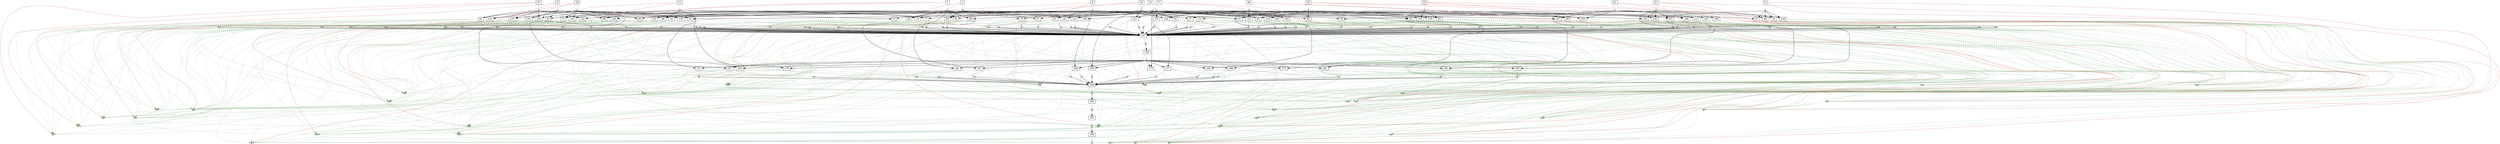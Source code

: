 strict digraph  {
	node [label="\N"];
	1	 [height=0,
		shape=rect,
		size=13.6,
		width=0];
	2	 [fillcolor=gray,
		height=0.1,
		label="",
		shape=rect,
		size=0,
		style=filled,
		width=0.1];
	1 -> 2	 [color=gray,
		size=12587998.0];
	201	 [fillcolor="#88bb88",
		height=0.1,
		label="",
		shape=rect,
		size=0,
		style=filled,
		width=0.1];
	1 -> 201	 [color="#dd7777",
		size=2858547.0,
		weight=0];
	202	 [fillcolor="#88bb88",
		height=0.1,
		label="",
		shape=rect,
		size=0,
		style=filled,
		width=0.1];
	1 -> 202	 [color="#dd7777",
		size=2858547.0,
		weight=0];
	33	 [height=0,
		shape=rect,
		size=10.62,
		width=0];
	2 -> 33	 [size=0];
	35	 [height=0,
		shape=rect,
		size=10.52,
		width=0];
	2 -> 35	 [size=0];
	37	 [height=0,
		shape=rect,
		size=10.6,
		width=0];
	2 -> 37	 [size=0];
	39	 [height=0,
		shape=rect,
		size=10.52,
		width=0];
	2 -> 39	 [size=0];
	59	 [height=0,
		shape=rect,
		size=10.46,
		width=0];
	2 -> 59	 [size=0];
	69	 [height=0,
		shape=rect,
		size=10.55,
		width=0];
	2 -> 69	 [size=0];
	75	 [height=0,
		shape=rect,
		size=10.55,
		width=0];
	2 -> 75	 [size=0];
	99	 [height=0,
		shape=rect,
		size=10.56,
		width=0];
	2 -> 99	 [size=0];
	139	 [height=0,
		shape=rect,
		size=10.51,
		width=0];
	2 -> 139	 [size=0];
	161	 [height=0,
		shape=rect,
		size=10.6,
		width=0];
	2 -> 161	 [size=0];
	3	 [height=0,
		shape=rect,
		size=13.59,
		width=0];
	4	 [fillcolor=gray,
		height=0.1,
		label="",
		shape=rect,
		size=0,
		style=filled,
		width=0.1];
	3 -> 4	 [color=gray,
		size=12547844.0];
	203	 [fillcolor="#88bb88",
		height=0.1,
		label="",
		shape=rect,
		size=0,
		style=filled,
		width=0.1];
	3 -> 203	 [color="#dd7777",
		size=2858547.0,
		weight=0];
	204	 [fillcolor="#88bb88",
		height=0.1,
		label="",
		shape=rect,
		size=0,
		style=filled,
		width=0.1];
	3 -> 204	 [color="#dd7777",
		size=2858547.0,
		weight=0];
	41	 [height=0,
		shape=rect,
		size=10.64,
		width=0];
	4 -> 41	 [size=0];
	43	 [height=0,
		shape=rect,
		size=10.63,
		width=0];
	4 -> 43	 [size=0];
	45	 [height=0,
		shape=rect,
		size=10.66,
		width=0];
	4 -> 45	 [size=0];
	53	 [height=0,
		shape=rect,
		size=10.48,
		width=0];
	4 -> 53	 [size=0];
	87	 [height=0,
		shape=rect,
		size=10.65,
		width=0];
	4 -> 87	 [size=0];
	101	 [height=0,
		shape=rect,
		size=10.64,
		width=0];
	4 -> 101	 [size=0];
	131	 [height=0,
		shape=rect,
		size=10.55,
		width=0];
	4 -> 131	 [size=0];
	163	 [height=0,
		shape=rect,
		size=10.55,
		width=0];
	4 -> 163	 [size=0];
	5	 [height=0,
		shape=rect,
		size=13.23,
		width=0];
	6	 [fillcolor=gray,
		height=0.1,
		label="",
		shape=rect,
		size=0,
		style=filled,
		width=0.1];
	5 -> 6	 [color=gray,
		size=12533558.0];
	205	 [fillcolor="#88bb88",
		height=0.1,
		label="",
		shape=rect,
		size=0,
		style=filled,
		width=0.1];
	5 -> 205	 [color="#dd7777",
		size=2858547.0,
		weight=0];
	206	 [fillcolor="#88bb88",
		height=0.1,
		label="",
		shape=rect,
		size=0,
		style=filled,
		width=0.1];
	5 -> 206	 [color="#dd7777",
		size=2858547.0,
		weight=0];
	47	 [height=0,
		shape=rect,
		size=10.59,
		width=0];
	6 -> 47	 [size=0];
	49	 [height=0,
		shape=rect,
		size=10.49,
		width=0];
	6 -> 49	 [size=0];
	51	 [height=0,
		shape=rect,
		size=10.56,
		width=0];
	6 -> 51	 [size=0];
	149	 [height=0,
		shape=rect,
		size=10.73,
		width=0];
	6 -> 149	 [size=0];
	165	 [height=0,
		shape=rect,
		size=10.64,
		width=0];
	6 -> 165	 [size=0];
	7	 [height=0,
		shape=rect,
		size=13.68,
		width=0];
	8	 [fillcolor=gray,
		height=0.1,
		label="",
		shape=rect,
		size=0,
		style=filled,
		width=0.1];
	7 -> 8	 [color=gray,
		size=12563212.0];
	207	 [fillcolor="#88bb88",
		height=0.1,
		label="",
		shape=rect,
		size=0,
		style=filled,
		width=0.1];
	7 -> 207	 [color="#dd7777",
		size=2858547.0,
		weight=0];
	208	 [fillcolor="#88bb88",
		height=0.1,
		label="",
		shape=rect,
		size=0,
		style=filled,
		width=0.1];
	7 -> 208	 [color="#dd7777",
		size=2858547.0,
		weight=0];
	8 -> 33	 [size=0];
	8 -> 53	 [size=0];
	55	 [height=0,
		shape=rect,
		size=10.55,
		width=0];
	8 -> 55	 [size=0];
	57	 [height=0,
		shape=rect,
		size=10.29,
		width=0];
	8 -> 57	 [size=0];
	89	 [height=0,
		shape=rect,
		size=10.55,
		width=0];
	8 -> 89	 [size=0];
	103	 [height=0,
		shape=rect,
		size=10.61,
		width=0];
	8 -> 103	 [size=0];
	141	 [height=0,
		shape=rect,
		size=10.68,
		width=0];
	8 -> 141	 [size=0];
	167	 [height=0,
		shape=rect,
		size=10.73,
		width=0];
	8 -> 167	 [size=0];
	9	 [height=0,
		shape=rect,
		size=13.43,
		width=0];
	10	 [fillcolor=gray,
		height=0.1,
		label="",
		shape=rect,
		size=0,
		style=filled,
		width=0.1];
	9 -> 10	 [color=gray,
		size=12585382.0];
	209	 [fillcolor="#88bb88",
		height=0.1,
		label="",
		shape=rect,
		size=0,
		style=filled,
		width=0.1];
	9 -> 209	 [color="#dd7777",
		size=2858547.0,
		weight=0];
	210	 [fillcolor="#88bb88",
		height=0.1,
		label="",
		shape=rect,
		size=0,
		style=filled,
		width=0.1];
	9 -> 210	 [color="#dd7777",
		size=2858547.0,
		weight=0];
	10 -> 59	 [size=0];
	61	 [height=0,
		shape=rect,
		size=10.65,
		width=0];
	10 -> 61	 [size=0];
	63	 [height=0,
		shape=rect,
		size=10.42,
		width=0];
	10 -> 63	 [size=0];
	65	 [height=0,
		shape=rect,
		size=10.49,
		width=0];
	10 -> 65	 [size=0];
	67	 [height=0,
		shape=rect,
		size=10.62,
		width=0];
	10 -> 67	 [size=0];
	111	 [height=0,
		shape=rect,
		size=10.67,
		width=0];
	10 -> 111	 [size=0];
	133	 [height=0,
		shape=rect,
		size=10.59,
		width=0];
	10 -> 133	 [size=0];
	143	 [height=0,
		shape=rect,
		size=10.46,
		width=0];
	10 -> 143	 [size=0];
	169	 [height=0,
		shape=rect,
		size=10.75,
		width=0];
	10 -> 169	 [size=0];
	11	 [height=0,
		shape=rect,
		size=13.73,
		width=0];
	12	 [fillcolor=gray,
		height=0.1,
		label="",
		shape=rect,
		size=0,
		style=filled,
		width=0.1];
	11 -> 12	 [color=gray,
		size=12550988.0];
	211	 [fillcolor="#88bb88",
		height=0.1,
		label="",
		shape=rect,
		size=0,
		style=filled,
		width=0.1];
	11 -> 211	 [color="#dd7777",
		size=2858547.0,
		weight=0];
	212	 [fillcolor="#88bb88",
		height=0.1,
		label="",
		shape=rect,
		size=0,
		style=filled,
		width=0.1];
	11 -> 212	 [color="#dd7777",
		size=2858547.0,
		weight=0];
	12 -> 35	 [size=0];
	12 -> 69	 [size=0];
	71	 [height=0,
		shape=rect,
		size=10.57,
		width=0];
	12 -> 71	 [size=0];
	73	 [height=0,
		shape=rect,
		size=10.42,
		width=0];
	12 -> 73	 [size=0];
	77	 [height=0,
		shape=rect,
		size=10.79,
		width=0];
	12 -> 77	 [size=0];
	113	 [height=0,
		shape=rect,
		size=10.51,
		width=0];
	12 -> 113	 [size=0];
	135	 [height=0,
		shape=rect,
		size=10.58,
		width=0];
	12 -> 135	 [size=0];
	171	 [height=0,
		shape=rect,
		size=10.87,
		width=0];
	12 -> 171	 [size=0];
	13	 [height=0,
		shape=rect,
		size=13.39,
		width=0];
	14	 [fillcolor=gray,
		height=0.1,
		label="",
		shape=rect,
		size=0,
		style=filled,
		width=0.1];
	13 -> 14	 [color=gray,
		size=12508624.0];
	213	 [fillcolor="#88bb88",
		height=0.1,
		label="",
		shape=rect,
		size=0,
		style=filled,
		width=0.1];
	13 -> 213	 [color="#dd7777",
		size=2858547.0,
		weight=0];
	214	 [fillcolor="#88bb88",
		height=0.1,
		label="",
		shape=rect,
		size=0,
		style=filled,
		width=0.1];
	13 -> 214	 [color="#dd7777",
		size=2858547.0,
		weight=0];
	14 -> 55	 [size=0];
	14 -> 75	 [size=0];
	14 -> 77	 [size=0];
	79	 [height=0,
		shape=rect,
		size=10.54,
		width=0];
	14 -> 79	 [size=0];
	81	 [height=0,
		shape=rect,
		size=10.81,
		width=0];
	14 -> 81	 [size=0];
	83	 [height=0,
		shape=rect,
		size=10.62,
		width=0];
	14 -> 83	 [size=0];
	105	 [height=0,
		shape=rect,
		size=10.61,
		width=0];
	14 -> 105	 [size=0];
	121	 [height=0,
		shape=rect,
		size=10.57,
		width=0];
	14 -> 121	 [size=0];
	151	 [height=0,
		shape=rect,
		size=10.54,
		width=0];
	14 -> 151	 [size=0];
	173	 [height=0,
		shape=rect,
		size=10.77,
		width=0];
	14 -> 173	 [size=0];
	15	 [height=0,
		shape=rect,
		size=13.2,
		width=0];
	16	 [fillcolor=gray,
		height=0.1,
		label="",
		shape=rect,
		size=0,
		style=filled,
		width=0.1];
	15 -> 16	 [color=gray,
		size=12593792.0];
	215	 [fillcolor="#88bb88",
		height=0.1,
		label="",
		shape=rect,
		size=0,
		style=filled,
		width=0.1];
	15 -> 215	 [color="#dd7777",
		size=2858547.0,
		weight=0];
	216	 [fillcolor="#88bb88",
		height=0.1,
		label="",
		shape=rect,
		size=0,
		style=filled,
		width=0.1];
	15 -> 216	 [color="#dd7777",
		size=2858547.0,
		weight=0];
	16 -> 47	 [size=0];
	16 -> 63	 [size=0];
	16 -> 81	 [size=0];
	85	 [height=0,
		shape=rect,
		size=10.71,
		width=0];
	16 -> 85	 [size=0];
	123	 [height=0,
		shape=rect,
		size=10.62,
		width=0];
	16 -> 123	 [size=0];
	175	 [height=0,
		shape=rect,
		size=10.87,
		width=0];
	16 -> 175	 [size=0];
	17	 [height=0,
		shape=rect,
		size=13.73,
		width=0];
	18	 [fillcolor=gray,
		height=0.1,
		label="",
		shape=rect,
		size=0,
		style=filled,
		width=0.1];
	17 -> 18	 [color=gray,
		size=12522808.0];
	217	 [fillcolor="#88bb88",
		height=0.1,
		label="",
		shape=rect,
		size=0,
		style=filled,
		width=0.1];
	17 -> 217	 [color="#dd7777",
		size=2858547.0,
		weight=0];
	218	 [fillcolor="#88bb88",
		height=0.1,
		label="",
		shape=rect,
		size=0,
		style=filled,
		width=0.1];
	17 -> 218	 [color="#dd7777",
		size=2858547.0,
		weight=0];
	18 -> 37	 [size=0];
	18 -> 41	 [size=0];
	18 -> 87	 [size=0];
	18 -> 89	 [size=0];
	91	 [height=0,
		shape=rect,
		size=10.83,
		width=0];
	18 -> 91	 [size=0];
	93	 [height=0,
		shape=rect,
		size=10.58,
		width=0];
	18 -> 93	 [size=0];
	95	 [height=0,
		shape=rect,
		size=10.49,
		width=0];
	18 -> 95	 [size=0];
	97	 [height=0,
		shape=rect,
		size=10.62,
		width=0];
	18 -> 97	 [size=0];
	115	 [height=0,
		shape=rect,
		size=10.71,
		width=0];
	18 -> 115	 [size=0];
	145	 [height=0,
		shape=rect,
		size=10.71,
		width=0];
	18 -> 145	 [size=0];
	177	 [height=0,
		shape=rect,
		size=10.69,
		width=0];
	18 -> 177	 [size=0];
	19	 [height=0,
		shape=rect,
		size=13.28,
		width=0];
	20	 [fillcolor=gray,
		height=0.1,
		label="",
		shape=rect,
		size=0,
		style=filled,
		width=0.1];
	19 -> 20	 [color=gray,
		size=12508396.0];
	219	 [fillcolor="#88bb88",
		height=0.1,
		label="",
		shape=rect,
		size=0,
		style=filled,
		width=0.1];
	19 -> 219	 [color="#dd7777",
		size=2858547.0,
		weight=0];
	220	 [fillcolor="#88bb88",
		height=0.1,
		label="",
		shape=rect,
		size=0,
		style=filled,
		width=0.1];
	19 -> 220	 [color="#dd7777",
		size=2858547.0,
		weight=0];
	20 -> 65	 [size=0];
	20 -> 71	 [size=0];
	20 -> 99	 [size=0];
	20 -> 101	 [size=0];
	20 -> 103	 [size=0];
	125	 [height=0,
		shape=rect,
		size=10.71,
		width=0];
	20 -> 125	 [size=0];
	137	 [height=0,
		shape=rect,
		size=10.45,
		width=0];
	20 -> 137	 [size=0];
	179	 [height=0,
		shape=rect,
		size=10.98,
		width=0];
	20 -> 179	 [size=0];
	21	 [height=0,
		shape=rect,
		size=13.09,
		width=0];
	22	 [fillcolor=gray,
		height=0.1,
		label="",
		shape=rect,
		size=0,
		style=filled,
		width=0.1];
	21 -> 22	 [color=gray,
		size=12529720.0];
	221	 [fillcolor="#88bb88",
		height=0.1,
		label="",
		shape=rect,
		size=0,
		style=filled,
		width=0.1];
	21 -> 221	 [color="#dd7777",
		size=2858547.0,
		weight=0];
	222	 [fillcolor="#88bb88",
		height=0.1,
		label="",
		shape=rect,
		size=0,
		style=filled,
		width=0.1];
	21 -> 222	 [color="#dd7777",
		size=2858547.0,
		weight=0];
	22 -> 49	 [size=0];
	22 -> 57	 [size=0];
	22 -> 105	 [size=0];
	107	 [height=0,
		shape=rect,
		size=10.52,
		width=0];
	22 -> 107	 [size=0];
	109	 [height=0,
		shape=rect,
		size=10.64,
		width=0];
	22 -> 109	 [size=0];
	117	 [height=0,
		shape=rect,
		size=10.63,
		width=0];
	22 -> 117	 [size=0];
	127	 [height=0,
		shape=rect,
		size=10.61,
		width=0];
	22 -> 127	 [size=0];
	181	 [height=0,
		shape=rect,
		size=10.61,
		width=0];
	22 -> 181	 [size=0];
	23	 [height=0,
		shape=rect,
		size=13.72,
		width=0];
	24	 [fillcolor=gray,
		height=0.1,
		label="",
		shape=rect,
		size=0,
		style=filled,
		width=0.1];
	23 -> 24	 [color=gray,
		size=12547988.0];
	223	 [fillcolor="#88bb88",
		height=0.1,
		label="",
		shape=rect,
		size=0,
		style=filled,
		width=0.1];
	23 -> 223	 [color="#dd7777",
		size=2858547.0,
		weight=0];
	224	 [fillcolor="#88bb88",
		height=0.1,
		label="",
		shape=rect,
		size=0,
		style=filled,
		width=0.1];
	23 -> 224	 [color="#dd7777",
		size=2858547.0,
		weight=0];
	24 -> 67	 [size=0];
	24 -> 83	 [size=0];
	24 -> 91	 [size=0];
	24 -> 111	 [size=0];
	24 -> 113	 [size=0];
	24 -> 115	 [size=0];
	24 -> 117	 [size=0];
	119	 [height=0,
		shape=rect,
		size=10.64,
		width=0];
	24 -> 119	 [size=0];
	183	 [height=0,
		shape=rect,
		size=10.66,
		width=0];
	24 -> 183	 [size=0];
	25	 [height=0,
		shape=rect,
		size=14.35,
		width=0];
	26	 [fillcolor=gray,
		height=0.1,
		label="",
		shape=rect,
		size=0,
		style=filled,
		width=0.1];
	25 -> 26	 [color=gray,
		size=12559122.0];
	225	 [fillcolor="#88bb88",
		height=0.1,
		label="",
		shape=rect,
		size=0,
		style=filled,
		width=0.1];
	25 -> 225	 [color="#dd7777",
		size=2858547.0,
		weight=0];
	226	 [fillcolor="#88bb88",
		height=0.1,
		label="",
		shape=rect,
		size=0,
		style=filled,
		width=0.1];
	25 -> 226	 [color="#dd7777",
		size=2858547.0,
		weight=0];
	26 -> 43	 [size=0];
	26 -> 73	 [size=0];
	26 -> 93	 [size=0];
	26 -> 119	 [size=0];
	26 -> 121	 [size=0];
	26 -> 123	 [size=0];
	26 -> 125	 [size=0];
	26 -> 127	 [size=0];
	129	 [height=0,
		shape=rect,
		size=10.43,
		width=0];
	26 -> 129	 [size=0];
	147	 [height=0,
		shape=rect,
		size=10.59,
		width=0];
	26 -> 147	 [size=0];
	153	 [height=0,
		shape=rect,
		size=10.46,
		width=0];
	26 -> 153	 [size=0];
	185	 [height=0,
		shape=rect,
		size=10.69,
		width=0];
	26 -> 185	 [size=0];
	27	 [height=0,
		shape=rect,
		size=13.33,
		width=0];
	28	 [fillcolor=gray,
		height=0.1,
		label="",
		shape=rect,
		size=0,
		style=filled,
		width=0.1];
	27 -> 28	 [color=gray,
		size=12555258.0];
	227	 [fillcolor="#88bb88",
		height=0.1,
		label="",
		shape=rect,
		size=0,
		style=filled,
		width=0.1];
	27 -> 227	 [color="#dd7777",
		size=2858547.0,
		weight=0];
	228	 [fillcolor="#88bb88",
		height=0.1,
		label="",
		shape=rect,
		size=0,
		style=filled,
		width=0.1];
	27 -> 228	 [color="#dd7777",
		size=2858547.0,
		weight=0];
	28 -> 45	 [size=0];
	28 -> 129	 [size=0];
	28 -> 131	 [size=0];
	28 -> 133	 [size=0];
	28 -> 135	 [size=0];
	28 -> 137	 [size=0];
	187	 [height=0,
		shape=rect,
		size=10.9,
		width=0];
	28 -> 187	 [size=0];
	29	 [height=0,
		shape=rect,
		size=14.01,
		width=0];
	30	 [fillcolor=gray,
		height=0.1,
		label="",
		shape=rect,
		size=0,
		style=filled,
		width=0.1];
	29 -> 30	 [color=gray,
		size=12550020.0];
	229	 [fillcolor="#88bb88",
		height=0.1,
		label="",
		shape=rect,
		size=0,
		style=filled,
		width=0.1];
	29 -> 229	 [color="#dd7777",
		size=2858547.0,
		weight=0];
	230	 [fillcolor="#88bb88",
		height=0.1,
		label="",
		shape=rect,
		size=0,
		style=filled,
		width=0.1];
	29 -> 230	 [color="#dd7777",
		size=2858547.0,
		weight=0];
	30 -> 85	 [size=0];
	30 -> 95	 [size=0];
	30 -> 109	 [size=0];
	30 -> 139	 [size=0];
	30 -> 141	 [size=0];
	30 -> 143	 [size=0];
	30 -> 145	 [size=0];
	30 -> 147	 [size=0];
	189	 [height=0,
		shape=rect,
		size=10.48,
		width=0];
	30 -> 189	 [size=0];
	31	 [height=0,
		shape=rect,
		size=13.65,
		width=0];
	32	 [fillcolor=gray,
		height=0.1,
		label="",
		shape=rect,
		size=0,
		style=filled,
		width=0.1];
	31 -> 32	 [color=gray,
		size=12527238.0];
	231	 [fillcolor="#88bb88",
		height=0.1,
		label="",
		shape=rect,
		size=0,
		style=filled,
		width=0.1];
	31 -> 231	 [color="#dd7777",
		size=2858547.0,
		weight=0];
	232	 [fillcolor="#88bb88",
		height=0.1,
		label="",
		shape=rect,
		size=0,
		style=filled,
		width=0.1];
	31 -> 232	 [color="#dd7777",
		size=2858547.0,
		weight=0];
	32 -> 39	 [size=0];
	32 -> 51	 [size=0];
	32 -> 97	 [size=0];
	32 -> 149	 [size=0];
	32 -> 151	 [size=0];
	32 -> 153	 [size=0];
	155	 [height=0,
		shape=rect,
		size=10.68,
		width=0];
	32 -> 155	 [size=0];
	191	 [height=0,
		shape=rect,
		size=10.52,
		width=0];
	32 -> 191	 [size=0];
	34	 [fillcolor=gray,
		height=0.1,
		label="",
		shape=rect,
		size=0,
		style=filled,
		width=0.1];
	33 -> 34	 [color=gray,
		size=16899991.0];
	33 -> 201	 [color="#77aa77",
		size=0,
		style=dashed,
		weight=0];
	33 -> 202	 [color="#77aa77",
		size=0,
		style=dashed,
		weight=0];
	33 -> 207	 [color="#77aa77",
		size=0,
		style=dashed,
		weight=0];
	33 -> 208	 [color="#77aa77",
		size=0,
		style=dashed,
		weight=0];
	157	 [height=0,
		shape=rect,
		size=4.96,
		width=0];
	34 -> 157	 [size=193245.0];
	36	 [fillcolor=gray,
		height=0.1,
		label="",
		shape=rect,
		size=0,
		style=filled,
		width=0.1];
	35 -> 36	 [color=gray,
		size=16887767.0];
	35 -> 201	 [color="#77aa77",
		size=0,
		style=dashed,
		weight=0];
	35 -> 202	 [color="#77aa77",
		size=0,
		style=dashed,
		weight=0];
	35 -> 211	 [color="#77aa77",
		size=0,
		style=dashed,
		weight=0];
	35 -> 212	 [color="#77aa77",
		size=0,
		style=dashed,
		weight=0];
	36 -> 157	 [size=193245.0];
	38	 [fillcolor=gray,
		height=0.1,
		label="",
		shape=rect,
		size=0,
		style=filled,
		width=0.1];
	37 -> 38	 [color=gray,
		size=16859587.0];
	37 -> 201	 [color="#77aa77",
		size=0,
		style=dashed,
		weight=0];
	37 -> 202	 [color="#77aa77",
		size=0,
		style=dashed,
		weight=0];
	37 -> 217	 [color="#77aa77",
		size=0,
		style=dashed,
		weight=0];
	37 -> 218	 [color="#77aa77",
		size=0,
		style=dashed,
		weight=0];
	38 -> 157	 [size=193245.0];
	40	 [fillcolor=gray,
		height=0.1,
		label="",
		shape=rect,
		size=0,
		style=filled,
		width=0.1];
	39 -> 40	 [color=gray,
		size=16864017.0];
	39 -> 201	 [color="#77aa77",
		size=0,
		style=dashed,
		weight=0];
	39 -> 202	 [color="#77aa77",
		size=0,
		style=dashed,
		weight=0];
	39 -> 231	 [color="#77aa77",
		size=0,
		style=dashed,
		weight=0];
	39 -> 232	 [color="#77aa77",
		size=0,
		style=dashed,
		weight=0];
	40 -> 157	 [size=193245.0];
	42	 [fillcolor=gray,
		height=0.1,
		label="",
		shape=rect,
		size=0,
		style=filled,
		width=0.1];
	41 -> 42	 [color=gray,
		size=16819433.0];
	41 -> 203	 [color="#77aa77",
		size=0,
		style=dashed,
		weight=0];
	41 -> 204	 [color="#77aa77",
		size=0,
		style=dashed,
		weight=0];
	41 -> 217	 [color="#77aa77",
		size=0,
		style=dashed,
		weight=0];
	41 -> 218	 [color="#77aa77",
		size=0,
		style=dashed,
		weight=0];
	42 -> 157	 [size=193245.0];
	44	 [fillcolor=gray,
		height=0.1,
		label="",
		shape=rect,
		size=0,
		style=filled,
		width=0.1];
	43 -> 44	 [color=gray,
		size=16855747.0];
	43 -> 203	 [color="#77aa77",
		size=0,
		style=dashed,
		weight=0];
	43 -> 204	 [color="#77aa77",
		size=0,
		style=dashed,
		weight=0];
	43 -> 225	 [color="#77aa77",
		size=0,
		style=dashed,
		weight=0];
	43 -> 226	 [color="#77aa77",
		size=0,
		style=dashed,
		weight=0];
	44 -> 157	 [size=193245.0];
	46	 [fillcolor=gray,
		height=0.1,
		label="",
		shape=rect,
		size=0,
		style=filled,
		width=0.1];
	45 -> 46	 [color=gray,
		size=16851883.0];
	45 -> 203	 [color="#77aa77",
		size=0,
		style=dashed,
		weight=0];
	45 -> 204	 [color="#77aa77",
		size=0,
		style=dashed,
		weight=0];
	45 -> 227	 [color="#77aa77",
		size=0,
		style=dashed,
		weight=0];
	45 -> 228	 [color="#77aa77",
		size=0,
		style=dashed,
		weight=0];
	46 -> 157	 [size=193245.0];
	48	 [fillcolor=gray,
		height=0.1,
		label="",
		shape=rect,
		size=0,
		style=filled,
		width=0.1];
	47 -> 48	 [color=gray,
		size=16876131.0];
	47 -> 205	 [color="#77aa77",
		size=0,
		style=dashed,
		weight=0];
	47 -> 206	 [color="#77aa77",
		size=0,
		style=dashed,
		weight=0];
	47 -> 215	 [color="#77aa77",
		size=0,
		style=dashed,
		weight=0];
	47 -> 216	 [color="#77aa77",
		size=0,
		style=dashed,
		weight=0];
	48 -> 157	 [size=193245.0];
	50	 [fillcolor=gray,
		height=0.1,
		label="",
		shape=rect,
		size=0,
		style=filled,
		width=0.1];
	49 -> 50	 [color=gray,
		size=16812059.0];
	49 -> 205	 [color="#77aa77",
		size=0,
		style=dashed,
		weight=0];
	49 -> 206	 [color="#77aa77",
		size=0,
		style=dashed,
		weight=0];
	49 -> 221	 [color="#77aa77",
		size=0,
		style=dashed,
		weight=0];
	49 -> 222	 [color="#77aa77",
		size=0,
		style=dashed,
		weight=0];
	50 -> 157	 [size=193245.0];
	52	 [fillcolor=gray,
		height=0.1,
		label="",
		shape=rect,
		size=0,
		style=filled,
		width=0.1];
	51 -> 52	 [color=gray,
		size=16809577.0];
	51 -> 205	 [color="#77aa77",
		size=0,
		style=dashed,
		weight=0];
	51 -> 206	 [color="#77aa77",
		size=0,
		style=dashed,
		weight=0];
	51 -> 231	 [color="#77aa77",
		size=0,
		style=dashed,
		weight=0];
	51 -> 232	 [color="#77aa77",
		size=0,
		style=dashed,
		weight=0];
	52 -> 157	 [size=193245.0];
	54	 [fillcolor=gray,
		height=0.1,
		label="",
		shape=rect,
		size=0,
		style=filled,
		width=0.1];
	53 -> 54	 [color=gray,
		size=16859837.0];
	53 -> 203	 [color="#77aa77",
		size=0,
		style=dashed,
		weight=0];
	53 -> 204	 [color="#77aa77",
		size=0,
		style=dashed,
		weight=0];
	53 -> 207	 [color="#77aa77",
		size=0,
		style=dashed,
		weight=0];
	53 -> 208	 [color="#77aa77",
		size=0,
		style=dashed,
		weight=0];
	54 -> 157	 [size=193245.0];
	56	 [fillcolor=gray,
		height=0.1,
		label="",
		shape=rect,
		size=0,
		style=filled,
		width=0.1];
	55 -> 56	 [color=gray,
		size=16820617.0];
	55 -> 207	 [color="#77aa77",
		size=0,
		style=dashed,
		weight=0];
	55 -> 208	 [color="#77aa77",
		size=0,
		style=dashed,
		weight=0];
	55 -> 213	 [color="#77aa77",
		size=0,
		style=dashed,
		weight=0];
	55 -> 214	 [color="#77aa77",
		size=0,
		style=dashed,
		weight=0];
	56 -> 157	 [size=193245.0];
	58	 [fillcolor=gray,
		height=0.1,
		label="",
		shape=rect,
		size=0,
		style=filled,
		width=0.1];
	57 -> 58	 [color=gray,
		size=16841713.0];
	57 -> 207	 [color="#77aa77",
		size=0,
		style=dashed,
		weight=0];
	57 -> 208	 [color="#77aa77",
		size=0,
		style=dashed,
		weight=0];
	57 -> 221	 [color="#77aa77",
		size=0,
		style=dashed,
		weight=0];
	57 -> 222	 [color="#77aa77",
		size=0,
		style=dashed,
		weight=0];
	58 -> 157	 [size=193245.0];
	60	 [fillcolor=gray,
		height=0.1,
		label="",
		shape=rect,
		size=0,
		style=filled,
		width=0.1];
	59 -> 60	 [color=gray,
		size=16922161.0];
	59 -> 201	 [color="#77aa77",
		size=0,
		style=dashed,
		weight=0];
	59 -> 202	 [color="#77aa77",
		size=0,
		style=dashed,
		weight=0];
	59 -> 209	 [color="#77aa77",
		size=0,
		style=dashed,
		weight=0];
	59 -> 210	 [color="#77aa77",
		size=0,
		style=dashed,
		weight=0];
	60 -> 157	 [size=193245.0];
	62	 [fillcolor=gray,
		height=0.1,
		label="",
		shape=rect,
		size=0,
		style=filled,
		width=0.1];
	61 -> 62	 [color=gray,
		size=8556547.0];
	61 -> 209	 [color="#77aa77",
		size=0,
		style=dashed,
		weight=0];
	61 -> 210	 [color="#77aa77",
		size=0,
		style=dashed,
		weight=0];
	62 -> 157	 [size=193245.0];
	64	 [fillcolor=gray,
		height=0.1,
		label="",
		shape=rect,
		size=0,
		style=filled,
		width=0.1];
	63 -> 64	 [color=gray,
		size=16927955.0];
	63 -> 209	 [color="#77aa77",
		size=0,
		style=dashed,
		weight=0];
	63 -> 210	 [color="#77aa77",
		size=0,
		style=dashed,
		weight=0];
	63 -> 215	 [color="#77aa77",
		size=0,
		style=dashed,
		weight=0];
	63 -> 216	 [color="#77aa77",
		size=0,
		style=dashed,
		weight=0];
	64 -> 157	 [size=193245.0];
	66	 [fillcolor=gray,
		height=0.1,
		label="",
		shape=rect,
		size=0,
		style=filled,
		width=0.1];
	65 -> 66	 [color=gray,
		size=16842559.0];
	65 -> 209	 [color="#77aa77",
		size=0,
		style=dashed,
		weight=0];
	65 -> 210	 [color="#77aa77",
		size=0,
		style=dashed,
		weight=0];
	65 -> 219	 [color="#77aa77",
		size=0,
		style=dashed,
		weight=0];
	65 -> 220	 [color="#77aa77",
		size=0,
		style=dashed,
		weight=0];
	66 -> 157	 [size=193245.0];
	68	 [fillcolor=gray,
		height=0.1,
		label="",
		shape=rect,
		size=0,
		style=filled,
		width=0.1];
	67 -> 68	 [color=gray,
		size=16882151.0];
	67 -> 209	 [color="#77aa77",
		size=0,
		style=dashed,
		weight=0];
	67 -> 210	 [color="#77aa77",
		size=0,
		style=dashed,
		weight=0];
	67 -> 223	 [color="#77aa77",
		size=0,
		style=dashed,
		weight=0];
	67 -> 224	 [color="#77aa77",
		size=0,
		style=dashed,
		weight=0];
	68 -> 157	 [size=193245.0];
	70	 [fillcolor=gray,
		height=0.1,
		label="",
		shape=rect,
		size=0,
		style=filled,
		width=0.1];
	69 -> 70	 [color=gray,
		size=16887767.0];
	69 -> 201	 [color="#77aa77",
		size=0,
		style=dashed,
		weight=0];
	69 -> 202	 [color="#77aa77",
		size=0,
		style=dashed,
		weight=0];
	69 -> 211	 [color="#77aa77",
		size=0,
		style=dashed,
		weight=0];
	69 -> 212	 [color="#77aa77",
		size=0,
		style=dashed,
		weight=0];
	70 -> 157	 [size=193245.0];
	72	 [fillcolor=gray,
		height=0.1,
		label="",
		shape=rect,
		size=0,
		style=filled,
		width=0.1];
	71 -> 72	 [color=gray,
		size=16808165.0];
	71 -> 211	 [color="#77aa77",
		size=0,
		style=dashed,
		weight=0];
	71 -> 212	 [color="#77aa77",
		size=0,
		style=dashed,
		weight=0];
	71 -> 219	 [color="#77aa77",
		size=0,
		style=dashed,
		weight=0];
	71 -> 220	 [color="#77aa77",
		size=0,
		style=dashed,
		weight=0];
	72 -> 157	 [size=193245.0];
	74	 [fillcolor=gray,
		height=0.1,
		label="",
		shape=rect,
		size=0,
		style=filled,
		width=0.1];
	73 -> 74	 [color=gray,
		size=16858891.0];
	73 -> 211	 [color="#77aa77",
		size=0,
		style=dashed,
		weight=0];
	73 -> 212	 [color="#77aa77",
		size=0,
		style=dashed,
		weight=0];
	73 -> 225	 [color="#77aa77",
		size=0,
		style=dashed,
		weight=0];
	73 -> 226	 [color="#77aa77",
		size=0,
		style=dashed,
		weight=0];
	74 -> 157	 [size=193245.0];
	76	 [fillcolor=gray,
		height=0.1,
		label="",
		shape=rect,
		size=0,
		style=filled,
		width=0.1];
	75 -> 76	 [color=gray,
		size=16845403.0];
	75 -> 201	 [color="#77aa77",
		size=0,
		style=dashed,
		weight=0];
	75 -> 202	 [color="#77aa77",
		size=0,
		style=dashed,
		weight=0];
	75 -> 213	 [color="#77aa77",
		size=0,
		style=dashed,
		weight=0];
	75 -> 214	 [color="#77aa77",
		size=0,
		style=dashed,
		weight=0];
	76 -> 157	 [size=193245.0];
	78	 [fillcolor=gray,
		height=0.1,
		label="",
		shape=rect,
		size=0,
		style=filled,
		width=0.1];
	77 -> 78	 [color=gray,
		size=16808393.0];
	77 -> 211	 [color="#77aa77",
		size=0,
		style=dashed,
		weight=0];
	77 -> 212	 [color="#77aa77",
		size=0,
		style=dashed,
		weight=0];
	77 -> 213	 [color="#77aa77",
		size=0,
		style=dashed,
		weight=0];
	77 -> 214	 [color="#77aa77",
		size=0,
		style=dashed,
		weight=0];
	78 -> 157	 [size=193245.0];
	80	 [fillcolor=gray,
		height=0.1,
		label="",
		shape=rect,
		size=0,
		style=filled,
		width=0.1];
	79 -> 80	 [color=gray,
		size=8479789.0];
	79 -> 213	 [color="#77aa77",
		size=0,
		style=dashed,
		weight=0];
	79 -> 214	 [color="#77aa77",
		size=0,
		style=dashed,
		weight=0];
	80 -> 157	 [size=193245.0];
	82	 [fillcolor=gray,
		height=0.1,
		label="",
		shape=rect,
		size=0,
		style=filled,
		width=0.1];
	81 -> 82	 [color=gray,
		size=16851197.0];
	81 -> 213	 [color="#77aa77",
		size=0,
		style=dashed,
		weight=0];
	81 -> 214	 [color="#77aa77",
		size=0,
		style=dashed,
		weight=0];
	81 -> 215	 [color="#77aa77",
		size=0,
		style=dashed,
		weight=0];
	81 -> 216	 [color="#77aa77",
		size=0,
		style=dashed,
		weight=0];
	82 -> 157	 [size=193245.0];
	84	 [fillcolor=gray,
		height=0.1,
		label="",
		shape=rect,
		size=0,
		style=filled,
		width=0.1];
	83 -> 84	 [color=gray,
		size=16805393.0];
	83 -> 213	 [color="#77aa77",
		size=0,
		style=dashed,
		weight=0];
	83 -> 214	 [color="#77aa77",
		size=0,
		style=dashed,
		weight=0];
	83 -> 223	 [color="#77aa77",
		size=0,
		style=dashed,
		weight=0];
	83 -> 224	 [color="#77aa77",
		size=0,
		style=dashed,
		weight=0];
	84 -> 157	 [size=193245.0];
	86	 [fillcolor=gray,
		height=0.1,
		label="",
		shape=rect,
		size=0,
		style=filled,
		width=0.1];
	85 -> 86	 [color=gray,
		size=16892593.0];
	85 -> 215	 [color="#77aa77",
		size=0,
		style=dashed,
		weight=0];
	85 -> 216	 [color="#77aa77",
		size=0,
		style=dashed,
		weight=0];
	85 -> 229	 [color="#77aa77",
		size=0,
		style=dashed,
		weight=0];
	85 -> 230	 [color="#77aa77",
		size=0,
		style=dashed,
		weight=0];
	86 -> 157	 [size=193245.0];
	88	 [fillcolor=gray,
		height=0.1,
		label="",
		shape=rect,
		size=0,
		style=filled,
		width=0.1];
	87 -> 88	 [color=gray,
		size=16819433.0];
	87 -> 203	 [color="#77aa77",
		size=0,
		style=dashed,
		weight=0];
	87 -> 204	 [color="#77aa77",
		size=0,
		style=dashed,
		weight=0];
	87 -> 217	 [color="#77aa77",
		size=0,
		style=dashed,
		weight=0];
	87 -> 218	 [color="#77aa77",
		size=0,
		style=dashed,
		weight=0];
	88 -> 157	 [size=193245.0];
	90	 [fillcolor=gray,
		height=0.1,
		label="",
		shape=rect,
		size=0,
		style=filled,
		width=0.1];
	89 -> 90	 [color=gray,
		size=16834801.0];
	89 -> 207	 [color="#77aa77",
		size=0,
		style=dashed,
		weight=0];
	89 -> 208	 [color="#77aa77",
		size=0,
		style=dashed,
		weight=0];
	89 -> 217	 [color="#77aa77",
		size=0,
		style=dashed,
		weight=0];
	89 -> 218	 [color="#77aa77",
		size=0,
		style=dashed,
		weight=0];
	90 -> 157	 [size=193245.0];
	92	 [fillcolor=gray,
		height=0.1,
		label="",
		shape=rect,
		size=0,
		style=filled,
		width=0.1];
	91 -> 92	 [color=gray,
		size=16819577.0];
	91 -> 217	 [color="#77aa77",
		size=0,
		style=dashed,
		weight=0];
	91 -> 218	 [color="#77aa77",
		size=0,
		style=dashed,
		weight=0];
	91 -> 223	 [color="#77aa77",
		size=0,
		style=dashed,
		weight=0];
	91 -> 224	 [color="#77aa77",
		size=0,
		style=dashed,
		weight=0];
	92 -> 157	 [size=193245.0];
	94	 [fillcolor=gray,
		height=0.1,
		label="",
		shape=rect,
		size=0,
		style=filled,
		width=0.1];
	93 -> 94	 [color=gray,
		size=16830711.0];
	93 -> 217	 [color="#77aa77",
		size=0,
		style=dashed,
		weight=0];
	93 -> 218	 [color="#77aa77",
		size=0,
		style=dashed,
		weight=0];
	93 -> 225	 [color="#77aa77",
		size=0,
		style=dashed,
		weight=0];
	93 -> 226	 [color="#77aa77",
		size=0,
		style=dashed,
		weight=0];
	94 -> 157	 [size=193245.0];
	96	 [fillcolor=gray,
		height=0.1,
		label="",
		shape=rect,
		size=0,
		style=filled,
		width=0.1];
	95 -> 96	 [color=gray,
		size=16821609.0];
	95 -> 217	 [color="#77aa77",
		size=0,
		style=dashed,
		weight=0];
	95 -> 218	 [color="#77aa77",
		size=0,
		style=dashed,
		weight=0];
	95 -> 229	 [color="#77aa77",
		size=0,
		style=dashed,
		weight=0];
	95 -> 230	 [color="#77aa77",
		size=0,
		style=dashed,
		weight=0];
	96 -> 157	 [size=193245.0];
	98	 [fillcolor=gray,
		height=0.1,
		label="",
		shape=rect,
		size=0,
		style=filled,
		width=0.1];
	97 -> 98	 [color=gray,
		size=16798827.0];
	97 -> 217	 [color="#77aa77",
		size=0,
		style=dashed,
		weight=0];
	97 -> 218	 [color="#77aa77",
		size=0,
		style=dashed,
		weight=0];
	97 -> 231	 [color="#77aa77",
		size=0,
		style=dashed,
		weight=0];
	97 -> 232	 [color="#77aa77",
		size=0,
		style=dashed,
		weight=0];
	98 -> 157	 [size=193245.0];
	100	 [fillcolor=gray,
		height=0.1,
		label="",
		shape=rect,
		size=0,
		style=filled,
		width=0.1];
	99 -> 100	 [color=gray,
		size=16845175.0];
	99 -> 201	 [color="#77aa77",
		size=0,
		style=dashed,
		weight=0];
	99 -> 202	 [color="#77aa77",
		size=0,
		style=dashed,
		weight=0];
	99 -> 219	 [color="#77aa77",
		size=0,
		style=dashed,
		weight=0];
	99 -> 220	 [color="#77aa77",
		size=0,
		style=dashed,
		weight=0];
	100 -> 157	 [size=193245.0];
	102	 [fillcolor=gray,
		height=0.1,
		label="",
		shape=rect,
		size=0,
		style=filled,
		width=0.1];
	101 -> 102	 [color=gray,
		size=16805021.0];
	101 -> 203	 [color="#77aa77",
		size=0,
		style=dashed,
		weight=0];
	101 -> 204	 [color="#77aa77",
		size=0,
		style=dashed,
		weight=0];
	101 -> 219	 [color="#77aa77",
		size=0,
		style=dashed,
		weight=0];
	101 -> 220	 [color="#77aa77",
		size=0,
		style=dashed,
		weight=0];
	102 -> 157	 [size=193245.0];
	104	 [fillcolor=gray,
		height=0.1,
		label="",
		shape=rect,
		size=0,
		style=filled,
		width=0.1];
	103 -> 104	 [color=gray,
		size=16820389.0];
	103 -> 207	 [color="#77aa77",
		size=0,
		style=dashed,
		weight=0];
	103 -> 208	 [color="#77aa77",
		size=0,
		style=dashed,
		weight=0];
	103 -> 219	 [color="#77aa77",
		size=0,
		style=dashed,
		weight=0];
	103 -> 220	 [color="#77aa77",
		size=0,
		style=dashed,
		weight=0];
	104 -> 157	 [size=193245.0];
	106	 [fillcolor=gray,
		height=0.1,
		label="",
		shape=rect,
		size=0,
		style=filled,
		width=0.1];
	105 -> 106	 [color=gray,
		size=16787125.0];
	105 -> 213	 [color="#77aa77",
		size=0,
		style=dashed,
		weight=0];
	105 -> 214	 [color="#77aa77",
		size=0,
		style=dashed,
		weight=0];
	105 -> 221	 [color="#77aa77",
		size=0,
		style=dashed,
		weight=0];
	105 -> 222	 [color="#77aa77",
		size=0,
		style=dashed,
		weight=0];
	106 -> 157	 [size=193245.0];
	108	 [fillcolor=gray,
		height=0.1,
		label="",
		shape=rect,
		size=0,
		style=filled,
		width=0.1];
	107 -> 108	 [color=gray,
		size=8500885.0];
	107 -> 221	 [color="#77aa77",
		size=0,
		style=dashed,
		weight=0];
	107 -> 222	 [color="#77aa77",
		size=0,
		style=dashed,
		weight=0];
	108 -> 157	 [size=193245.0];
	110	 [fillcolor=gray,
		height=0.1,
		label="",
		shape=rect,
		size=0,
		style=filled,
		width=0.1];
	109 -> 110	 [color=gray,
		size=16828521.0];
	109 -> 221	 [color="#77aa77",
		size=0,
		style=dashed,
		weight=0];
	109 -> 222	 [color="#77aa77",
		size=0,
		style=dashed,
		weight=0];
	109 -> 229	 [color="#77aa77",
		size=0,
		style=dashed,
		weight=0];
	109 -> 230	 [color="#77aa77",
		size=0,
		style=dashed,
		weight=0];
	110 -> 157	 [size=193245.0];
	112	 [fillcolor=gray,
		height=0.1,
		label="",
		shape=rect,
		size=0,
		style=filled,
		width=0.1];
	111 -> 112	 [color=gray,
		size=16882151.0];
	111 -> 209	 [color="#77aa77",
		size=0,
		style=dashed,
		weight=0];
	111 -> 210	 [color="#77aa77",
		size=0,
		style=dashed,
		weight=0];
	111 -> 223	 [color="#77aa77",
		size=0,
		style=dashed,
		weight=0];
	111 -> 224	 [color="#77aa77",
		size=0,
		style=dashed,
		weight=0];
	112 -> 157	 [size=193245.0];
	114	 [fillcolor=gray,
		height=0.1,
		label="",
		shape=rect,
		size=0,
		style=filled,
		width=0.1];
	113 -> 114	 [color=gray,
		size=16847757.0];
	113 -> 211	 [color="#77aa77",
		size=0,
		style=dashed,
		weight=0];
	113 -> 212	 [color="#77aa77",
		size=0,
		style=dashed,
		weight=0];
	113 -> 223	 [color="#77aa77",
		size=0,
		style=dashed,
		weight=0];
	113 -> 224	 [color="#77aa77",
		size=0,
		style=dashed,
		weight=0];
	114 -> 157	 [size=193245.0];
	116	 [fillcolor=gray,
		height=0.1,
		label="",
		shape=rect,
		size=0,
		style=filled,
		width=0.1];
	115 -> 116	 [color=gray,
		size=16819577.0];
	115 -> 217	 [color="#77aa77",
		size=0,
		style=dashed,
		weight=0];
	115 -> 218	 [color="#77aa77",
		size=0,
		style=dashed,
		weight=0];
	115 -> 223	 [color="#77aa77",
		size=0,
		style=dashed,
		weight=0];
	115 -> 224	 [color="#77aa77",
		size=0,
		style=dashed,
		weight=0];
	116 -> 157	 [size=193245.0];
	118	 [fillcolor=gray,
		height=0.1,
		label="",
		shape=rect,
		size=0,
		style=filled,
		width=0.1];
	117 -> 118	 [color=gray,
		size=16826489.0];
	117 -> 221	 [color="#77aa77",
		size=0,
		style=dashed,
		weight=0];
	117 -> 222	 [color="#77aa77",
		size=0,
		style=dashed,
		weight=0];
	117 -> 223	 [color="#77aa77",
		size=0,
		style=dashed,
		weight=0];
	117 -> 224	 [color="#77aa77",
		size=0,
		style=dashed,
		weight=0];
	118 -> 157	 [size=193245.0];
	120	 [fillcolor=gray,
		height=0.1,
		label="",
		shape=rect,
		size=0,
		style=filled,
		width=0.1];
	119 -> 120	 [color=gray,
		size=16855891.0];
	119 -> 223	 [color="#77aa77",
		size=0,
		style=dashed,
		weight=0];
	119 -> 224	 [color="#77aa77",
		size=0,
		style=dashed,
		weight=0];
	119 -> 225	 [color="#77aa77",
		size=0,
		style=dashed,
		weight=0];
	119 -> 226	 [color="#77aa77",
		size=0,
		style=dashed,
		weight=0];
	120 -> 157	 [size=193245.0];
	122	 [fillcolor=gray,
		height=0.1,
		label="",
		shape=rect,
		size=0,
		style=filled,
		width=0.1];
	121 -> 122	 [color=gray,
		size=16816527.0];
	121 -> 213	 [color="#77aa77",
		size=0,
		style=dashed,
		weight=0];
	121 -> 214	 [color="#77aa77",
		size=0,
		style=dashed,
		weight=0];
	121 -> 225	 [color="#77aa77",
		size=0,
		style=dashed,
		weight=0];
	121 -> 226	 [color="#77aa77",
		size=0,
		style=dashed,
		weight=0];
	122 -> 157	 [size=193245.0];
	124	 [fillcolor=gray,
		height=0.1,
		label="",
		shape=rect,
		size=0,
		style=filled,
		width=0.1];
	123 -> 124	 [color=gray,
		size=16901695.0];
	123 -> 215	 [color="#77aa77",
		size=0,
		style=dashed,
		weight=0];
	123 -> 216	 [color="#77aa77",
		size=0,
		style=dashed,
		weight=0];
	123 -> 225	 [color="#77aa77",
		size=0,
		style=dashed,
		weight=0];
	123 -> 226	 [color="#77aa77",
		size=0,
		style=dashed,
		weight=0];
	124 -> 157	 [size=193245.0];
	126	 [fillcolor=gray,
		height=0.1,
		label="",
		shape=rect,
		size=0,
		style=filled,
		width=0.1];
	125 -> 126	 [color=gray,
		size=16816299.0];
	125 -> 219	 [color="#77aa77",
		size=0,
		style=dashed,
		weight=0];
	125 -> 220	 [color="#77aa77",
		size=0,
		style=dashed,
		weight=0];
	125 -> 225	 [color="#77aa77",
		size=0,
		style=dashed,
		weight=0];
	125 -> 226	 [color="#77aa77",
		size=0,
		style=dashed,
		weight=0];
	126 -> 157	 [size=193245.0];
	128	 [fillcolor=gray,
		height=0.1,
		label="",
		shape=rect,
		size=0,
		style=filled,
		width=0.1];
	127 -> 128	 [color=gray,
		size=16837623.0];
	127 -> 221	 [color="#77aa77",
		size=0,
		style=dashed,
		weight=0];
	127 -> 222	 [color="#77aa77",
		size=0,
		style=dashed,
		weight=0];
	127 -> 225	 [color="#77aa77",
		size=0,
		style=dashed,
		weight=0];
	127 -> 226	 [color="#77aa77",
		size=0,
		style=dashed,
		weight=0];
	128 -> 157	 [size=193245.0];
	130	 [fillcolor=gray,
		height=0.1,
		label="",
		shape=rect,
		size=0,
		style=filled,
		width=0.1];
	129 -> 130	 [color=gray,
		size=16863161.0];
	129 -> 225	 [color="#77aa77",
		size=0,
		style=dashed,
		weight=0];
	129 -> 226	 [color="#77aa77",
		size=0,
		style=dashed,
		weight=0];
	129 -> 227	 [color="#77aa77",
		size=0,
		style=dashed,
		weight=0];
	129 -> 228	 [color="#77aa77",
		size=0,
		style=dashed,
		weight=0];
	130 -> 157	 [size=193245.0];
	132	 [fillcolor=gray,
		height=0.1,
		label="",
		shape=rect,
		size=0,
		style=filled,
		width=0.1];
	131 -> 132	 [color=gray,
		size=16851883.0];
	131 -> 203	 [color="#77aa77",
		size=0,
		style=dashed,
		weight=0];
	131 -> 204	 [color="#77aa77",
		size=0,
		style=dashed,
		weight=0];
	131 -> 227	 [color="#77aa77",
		size=0,
		style=dashed,
		weight=0];
	131 -> 228	 [color="#77aa77",
		size=0,
		style=dashed,
		weight=0];
	132 -> 157	 [size=193245.0];
	134	 [fillcolor=gray,
		height=0.1,
		label="",
		shape=rect,
		size=0,
		style=filled,
		width=0.1];
	133 -> 134	 [color=gray,
		size=16889421.0];
	133 -> 209	 [color="#77aa77",
		size=0,
		style=dashed,
		weight=0];
	133 -> 210	 [color="#77aa77",
		size=0,
		style=dashed,
		weight=0];
	133 -> 227	 [color="#77aa77",
		size=0,
		style=dashed,
		weight=0];
	133 -> 228	 [color="#77aa77",
		size=0,
		style=dashed,
		weight=0];
	134 -> 157	 [size=193245.0];
	136	 [fillcolor=gray,
		height=0.1,
		label="",
		shape=rect,
		size=0,
		style=filled,
		width=0.1];
	135 -> 136	 [color=gray,
		size=16855027.0];
	135 -> 211	 [color="#77aa77",
		size=0,
		style=dashed,
		weight=0];
	135 -> 212	 [color="#77aa77",
		size=0,
		style=dashed,
		weight=0];
	135 -> 227	 [color="#77aa77",
		size=0,
		style=dashed,
		weight=0];
	135 -> 228	 [color="#77aa77",
		size=0,
		style=dashed,
		weight=0];
	136 -> 157	 [size=193245.0];
	138	 [fillcolor=gray,
		height=0.1,
		label="",
		shape=rect,
		size=0,
		style=filled,
		width=0.1];
	137 -> 138	 [color=gray,
		size=16812435.0];
	137 -> 219	 [color="#77aa77",
		size=0,
		style=dashed,
		weight=0];
	137 -> 220	 [color="#77aa77",
		size=0,
		style=dashed,
		weight=0];
	137 -> 227	 [color="#77aa77",
		size=0,
		style=dashed,
		weight=0];
	137 -> 228	 [color="#77aa77",
		size=0,
		style=dashed,
		weight=0];
	138 -> 157	 [size=193245.0];
	140	 [fillcolor=gray,
		height=0.1,
		label="",
		shape=rect,
		size=0,
		style=filled,
		width=0.1];
	139 -> 140	 [color=gray,
		size=16886799.0];
	139 -> 201	 [color="#77aa77",
		size=0,
		style=dashed,
		weight=0];
	139 -> 202	 [color="#77aa77",
		size=0,
		style=dashed,
		weight=0];
	139 -> 229	 [color="#77aa77",
		size=0,
		style=dashed,
		weight=0];
	139 -> 230	 [color="#77aa77",
		size=0,
		style=dashed,
		weight=0];
	140 -> 157	 [size=193245.0];
	142	 [fillcolor=gray,
		height=0.1,
		label="",
		shape=rect,
		size=0,
		style=filled,
		width=0.1];
	141 -> 142	 [color=gray,
		size=16862013.0];
	141 -> 207	 [color="#77aa77",
		size=0,
		style=dashed,
		weight=0];
	141 -> 208	 [color="#77aa77",
		size=0,
		style=dashed,
		weight=0];
	141 -> 229	 [color="#77aa77",
		size=0,
		style=dashed,
		weight=0];
	141 -> 230	 [color="#77aa77",
		size=0,
		style=dashed,
		weight=0];
	142 -> 157	 [size=193245.0];
	144	 [fillcolor=gray,
		height=0.1,
		label="",
		shape=rect,
		size=0,
		style=filled,
		width=0.1];
	143 -> 144	 [color=gray,
		size=16884183.0];
	143 -> 209	 [color="#77aa77",
		size=0,
		style=dashed,
		weight=0];
	143 -> 210	 [color="#77aa77",
		size=0,
		style=dashed,
		weight=0];
	143 -> 229	 [color="#77aa77",
		size=0,
		style=dashed,
		weight=0];
	143 -> 230	 [color="#77aa77",
		size=0,
		style=dashed,
		weight=0];
	144 -> 157	 [size=193245.0];
	146	 [fillcolor=gray,
		height=0.1,
		label="",
		shape=rect,
		size=0,
		style=filled,
		width=0.1];
	145 -> 146	 [color=gray,
		size=16821609.0];
	145 -> 217	 [color="#77aa77",
		size=0,
		style=dashed,
		weight=0];
	145 -> 218	 [color="#77aa77",
		size=0,
		style=dashed,
		weight=0];
	145 -> 229	 [color="#77aa77",
		size=0,
		style=dashed,
		weight=0];
	145 -> 230	 [color="#77aa77",
		size=0,
		style=dashed,
		weight=0];
	146 -> 157	 [size=193245.0];
	148	 [fillcolor=gray,
		height=0.1,
		label="",
		shape=rect,
		size=0,
		style=filled,
		width=0.1];
	147 -> 148	 [color=gray,
		size=16857923.0];
	147 -> 225	 [color="#77aa77",
		size=0,
		style=dashed,
		weight=0];
	147 -> 226	 [color="#77aa77",
		size=0,
		style=dashed,
		weight=0];
	147 -> 229	 [color="#77aa77",
		size=0,
		style=dashed,
		weight=0];
	147 -> 230	 [color="#77aa77",
		size=0,
		style=dashed,
		weight=0];
	148 -> 157	 [size=193245.0];
	150	 [fillcolor=gray,
		height=0.1,
		label="",
		shape=rect,
		size=0,
		style=filled,
		width=0.1];
	149 -> 150	 [color=gray,
		size=16809577.0];
	149 -> 205	 [color="#77aa77",
		size=0,
		style=dashed,
		weight=0];
	149 -> 206	 [color="#77aa77",
		size=0,
		style=dashed,
		weight=0];
	149 -> 231	 [color="#77aa77",
		size=0,
		style=dashed,
		weight=0];
	149 -> 232	 [color="#77aa77",
		size=0,
		style=dashed,
		weight=0];
	150 -> 157	 [size=193245.0];
	152	 [fillcolor=gray,
		height=0.1,
		label="",
		shape=rect,
		size=0,
		style=filled,
		width=0.1];
	151 -> 152	 [color=gray,
		size=16784643.0];
	151 -> 213	 [color="#77aa77",
		size=0,
		style=dashed,
		weight=0];
	151 -> 214	 [color="#77aa77",
		size=0,
		style=dashed,
		weight=0];
	151 -> 231	 [color="#77aa77",
		size=0,
		style=dashed,
		weight=0];
	151 -> 232	 [color="#77aa77",
		size=0,
		style=dashed,
		weight=0];
	152 -> 157	 [size=193245.0];
	154	 [fillcolor=gray,
		height=0.1,
		label="",
		shape=rect,
		size=0,
		style=filled,
		width=0.1];
	153 -> 154	 [color=gray,
		size=16835141.0];
	153 -> 225	 [color="#77aa77",
		size=0,
		style=dashed,
		weight=0];
	153 -> 226	 [color="#77aa77",
		size=0,
		style=dashed,
		weight=0];
	153 -> 231	 [color="#77aa77",
		size=0,
		style=dashed,
		weight=0];
	153 -> 232	 [color="#77aa77",
		size=0,
		style=dashed,
		weight=0];
	154 -> 157	 [size=193245.0];
	156	 [fillcolor=gray,
		height=0.1,
		label="",
		shape=rect,
		size=0,
		style=filled,
		width=0.1];
	155 -> 156	 [color=gray,
		size=8498403.0];
	155 -> 231	 [color="#77aa77",
		size=0,
		style=dashed,
		weight=0];
	155 -> 232	 [color="#77aa77",
		size=0,
		style=dashed,
		weight=0];
	156 -> 157	 [size=193245.0];
	158	 [fillcolor=gray,
		height=0.1,
		label="",
		shape=rect,
		size=0,
		style=filled,
		width=0.1];
	157 -> 158	 [color=gray,
		size=14707.0];
	159	 [height=0,
		shape=rect,
		size=4.84,
		width=0];
	158 -> 159	 [size=13017.0];
	160	 [fillcolor=gray,
		height=0.1,
		label="",
		shape=rect,
		size=0,
		style=filled,
		width=0.1];
	159 -> 160	 [color=gray,
		size=3530.0];
	233	 [fillcolor="#88bb88",
		height=0.1,
		label="",
		shape=rect,
		size=0,
		style=filled,
		width=0.1];
	159 -> 233	 [color="#dd7777",
		size=2858547.0,
		weight=0];
	160 -> 161	 [size=0];
	160 -> 163	 [size=0];
	160 -> 165	 [size=0];
	160 -> 167	 [size=0];
	160 -> 169	 [size=0];
	160 -> 171	 [size=0];
	160 -> 173	 [size=0];
	160 -> 175	 [size=0];
	160 -> 177	 [size=0];
	160 -> 179	 [size=0];
	160 -> 181	 [size=0];
	160 -> 183	 [size=0];
	160 -> 185	 [size=0];
	160 -> 187	 [size=0];
	160 -> 189	 [size=0];
	160 -> 191	 [size=0];
	162	 [fillcolor=gray,
		height=0.1,
		label="",
		shape=rect,
		size=0,
		style=filled,
		width=0.1];
	161 -> 162	 [color=gray,
		size=16696768.0];
	161 -> 201	 [color="#77aa77",
		size=0,
		style=dashed,
		weight=0];
	161 -> 202	 [color="#77aa77",
		size=0,
		style=dashed,
		weight=0];
	161 -> 233	 [color="#77aa77",
		size=0,
		style=dashed,
		weight=0];
	193	 [height=0,
		shape=rect,
		size=7.05,
		width=0];
	162 -> 193	 [size=8330304.0];
	164	 [fillcolor=gray,
		height=0.1,
		label="",
		shape=rect,
		size=0,
		style=filled,
		width=0.1];
	163 -> 164	 [color=gray,
		size=16631474.0];
	163 -> 203	 [color="#77aa77",
		size=0,
		style=dashed,
		weight=0];
	163 -> 204	 [color="#77aa77",
		size=0,
		style=dashed,
		weight=0];
	163 -> 233	 [color="#77aa77",
		size=0,
		style=dashed,
		weight=0];
	164 -> 193	 [size=8305164.0];
	166	 [fillcolor=gray,
		height=0.1,
		label="",
		shape=rect,
		size=0,
		style=filled,
		width=0.1];
	165 -> 166	 [color=gray,
		size=16633564.0];
	165 -> 205	 [color="#77aa77",
		size=0,
		style=dashed,
		weight=0];
	165 -> 206	 [color="#77aa77",
		size=0,
		style=dashed,
		weight=0];
	165 -> 233	 [color="#77aa77",
		size=0,
		style=dashed,
		weight=0];
	166 -> 193	 [size=8321540.0];
	168	 [fillcolor=gray,
		height=0.1,
		label="",
		shape=rect,
		size=0,
		style=filled,
		width=0.1];
	167 -> 168	 [color=gray,
		size=16648664.0];
	167 -> 207	 [color="#77aa77",
		size=0,
		style=dashed,
		weight=0];
	167 -> 208	 [color="#77aa77",
		size=0,
		style=dashed,
		weight=0];
	167 -> 233	 [color="#77aa77",
		size=0,
		style=dashed,
		weight=0];
	168 -> 193	 [size=8306986.0];
	170	 [fillcolor=gray,
		height=0.1,
		label="",
		shape=rect,
		size=0,
		style=filled,
		width=0.1];
	169 -> 170	 [color=gray,
		size=16698316.0];
	169 -> 209	 [color="#77aa77",
		size=0,
		style=dashed,
		weight=0];
	169 -> 210	 [color="#77aa77",
		size=0,
		style=dashed,
		weight=0];
	169 -> 233	 [color="#77aa77",
		size=0,
		style=dashed,
		weight=0];
	170 -> 193	 [size=8334468.0];
	172	 [fillcolor=gray,
		height=0.1,
		label="",
		shape=rect,
		size=0,
		style=filled,
		width=0.1];
	171 -> 172	 [color=gray,
		size=16671264.0];
	171 -> 211	 [color="#77aa77",
		size=0,
		style=dashed,
		weight=0];
	171 -> 212	 [color="#77aa77",
		size=0,
		style=dashed,
		weight=0];
	171 -> 233	 [color="#77aa77",
		size=0,
		style=dashed,
		weight=0];
	172 -> 193	 [size=8341810.0];
	174	 [fillcolor=gray,
		height=0.1,
		label="",
		shape=rect,
		size=0,
		style=filled,
		width=0.1];
	173 -> 174	 [color=gray,
		size=16625186.0];
	173 -> 213	 [color="#77aa77",
		size=0,
		style=dashed,
		weight=0];
	173 -> 214	 [color="#77aa77",
		size=0,
		style=dashed,
		weight=0];
	173 -> 233	 [color="#77aa77",
		size=0,
		style=dashed,
		weight=0];
	174 -> 193	 [size=8338096.0];
	176	 [fillcolor=gray,
		height=0.1,
		label="",
		shape=rect,
		size=0,
		style=filled,
		width=0.1];
	175 -> 176	 [color=gray,
		size=16690162.0];
	175 -> 215	 [color="#77aa77",
		size=0,
		style=dashed,
		weight=0];
	175 -> 216	 [color="#77aa77",
		size=0,
		style=dashed,
		weight=0];
	175 -> 233	 [color="#77aa77",
		size=0,
		style=dashed,
		weight=0];
	176 -> 193	 [size=8317904.0];
	178	 [fillcolor=gray,
		height=0.1,
		label="",
		shape=rect,
		size=0,
		style=filled,
		width=0.1];
	177 -> 178	 [color=gray,
		size=16643412.0];
	177 -> 217	 [color="#77aa77",
		size=0,
		style=dashed,
		weight=0];
	177 -> 218	 [color="#77aa77",
		size=0,
		style=dashed,
		weight=0];
	177 -> 233	 [color="#77aa77",
		size=0,
		style=dashed,
		weight=0];
	178 -> 193	 [size=8342138.0];
	180	 [fillcolor=gray,
		height=0.1,
		label="",
		shape=rect,
		size=0,
		style=filled,
		width=0.1];
	179 -> 180	 [color=gray,
		size=16619912.0];
	179 -> 219	 [color="#77aa77",
		size=0,
		style=dashed,
		weight=0];
	179 -> 220	 [color="#77aa77",
		size=0,
		style=dashed,
		weight=0];
	179 -> 233	 [color="#77aa77",
		size=0,
		style=dashed,
		weight=0];
	180 -> 193	 [size=8333050.0];
	182	 [fillcolor=gray,
		height=0.1,
		label="",
		shape=rect,
		size=0,
		style=filled,
		width=0.1];
	181 -> 182	 [color=gray,
		size=16673836.0];
	181 -> 221	 [color="#77aa77",
		size=0,
		style=dashed,
		weight=0];
	181 -> 222	 [color="#77aa77",
		size=0,
		style=dashed,
		weight=0];
	181 -> 233	 [color="#77aa77",
		size=0,
		style=dashed,
		weight=0];
	182 -> 193	 [size=8365650.0];
	184	 [fillcolor=gray,
		height=0.1,
		label="",
		shape=rect,
		size=0,
		style=filled,
		width=0.1];
	183 -> 184	 [color=gray,
		size=16651120.0];
	183 -> 223	 [color="#77aa77",
		size=0,
		style=dashed,
		weight=0];
	183 -> 224	 [color="#77aa77",
		size=0,
		style=dashed,
		weight=0];
	183 -> 233	 [color="#77aa77",
		size=0,
		style=dashed,
		weight=0];
	184 -> 193	 [size=8324666.0];
	186	 [fillcolor=gray,
		height=0.1,
		label="",
		shape=rect,
		size=0,
		style=filled,
		width=0.1];
	185 -> 186	 [color=gray,
		size=16664240.0];
	185 -> 225	 [color="#77aa77",
		size=0,
		style=dashed,
		weight=0];
	185 -> 226	 [color="#77aa77",
		size=0,
		style=dashed,
		weight=0];
	185 -> 233	 [color="#77aa77",
		size=0,
		style=dashed,
		weight=0];
	186 -> 193	 [size=8326652.0];
	188	 [fillcolor=gray,
		height=0.1,
		label="",
		shape=rect,
		size=0,
		style=filled,
		width=0.1];
	187 -> 188	 [color=gray,
		size=16654020.0];
	187 -> 227	 [color="#77aa77",
		size=0,
		style=dashed,
		weight=0];
	187 -> 228	 [color="#77aa77",
		size=0,
		style=dashed,
		weight=0];
	187 -> 233	 [color="#77aa77",
		size=0,
		style=dashed,
		weight=0];
	188 -> 193	 [size=8320296.0];
	190	 [fillcolor=gray,
		height=0.1,
		label="",
		shape=rect,
		size=0,
		style=filled,
		width=0.1];
	189 -> 190	 [color=gray,
		size=16673160.0];
	189 -> 229	 [color="#77aa77",
		size=0,
		style=dashed,
		weight=0];
	189 -> 230	 [color="#77aa77",
		size=0,
		style=dashed,
		weight=0];
	189 -> 233	 [color="#77aa77",
		size=0,
		style=dashed,
		weight=0];
	190 -> 193	 [size=8344674.0];
	192	 [fillcolor=gray,
		height=0.1,
		label="",
		shape=rect,
		size=0,
		style=filled,
		width=0.1];
	191 -> 192	 [color=gray,
		size=16633920.0];
	191 -> 231	 [color="#77aa77",
		size=0,
		style=dashed,
		weight=0];
	191 -> 232	 [color="#77aa77",
		size=0,
		style=dashed,
		weight=0];
	191 -> 233	 [color="#77aa77",
		size=0,
		style=dashed,
		weight=0];
	192 -> 193	 [size=8328216.0];
	194	 [fillcolor=gray,
		height=0.1,
		label="",
		shape=rect,
		size=0,
		style=filled,
		width=0.1];
	193 -> 194	 [color=gray,
		size=8916.0];
	195	 [height=0,
		shape=rect,
		size=9.58,
		width=0];
	194 -> 195	 [size=6236.0];
	196	 [fillcolor=gray,
		height=0.1,
		label="",
		shape=rect,
		size=0,
		style=filled,
		width=0.1];
	195 -> 196	 [color=gray,
		size=142870492.0];
	197	 [height=0,
		shape=rect,
		size=6.91,
		width=0];
	196 -> 197	 [size=142870188.0];
	198	 [fillcolor=gray,
		height=0.1,
		label="",
		shape=rect,
		size=0,
		style=filled,
		width=0.1];
	197 -> 198	 [color=gray,
		size=2858547.0];
	199	 [height=0,
		shape=rect,
		size=0.87,
		width=0];
	198 -> 199	 [size=2858547.0];
	200	 [fillcolor=gray,
		height=0.1,
		label="",
		shape=rect,
		size=0,
		style=filled,
		width=0.1];
	199 -> 200	 [color=gray,
		size=384975.0];
}
